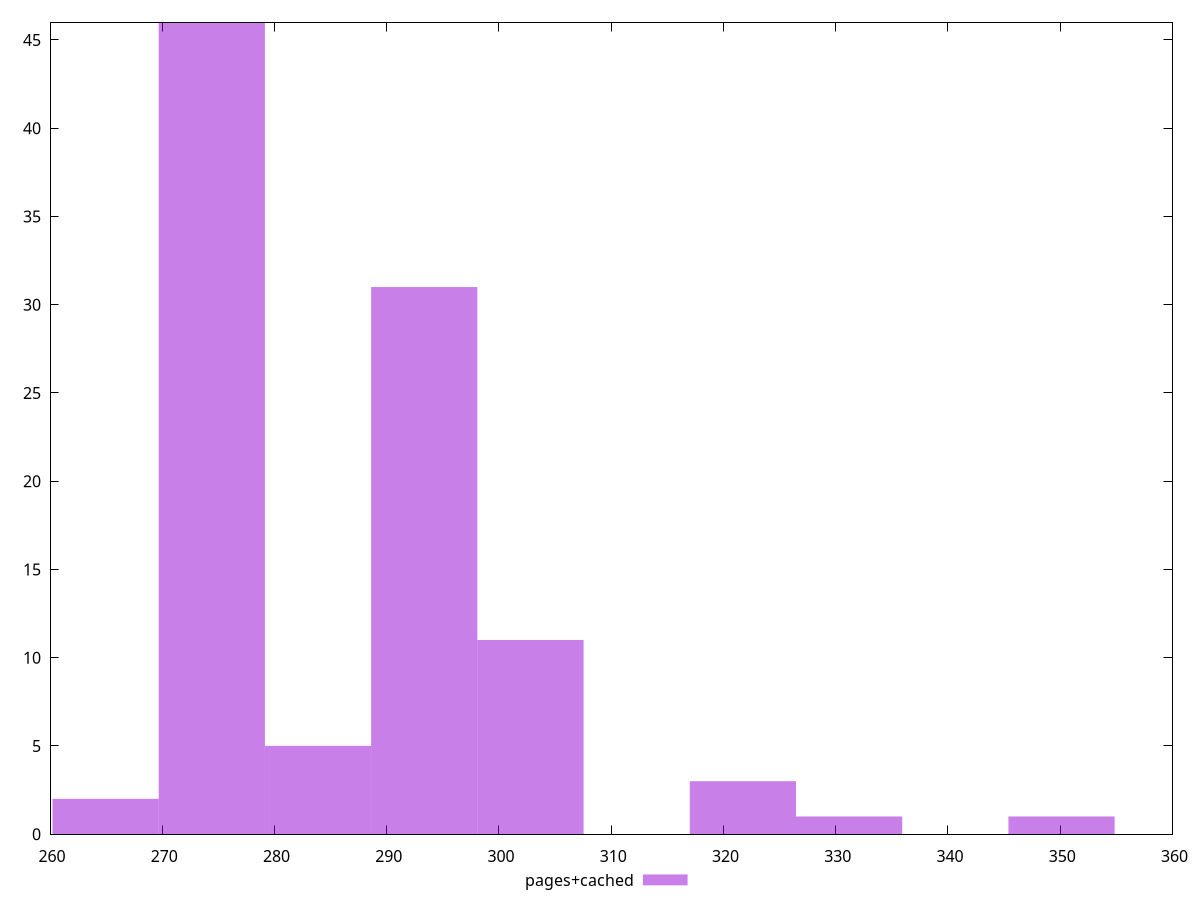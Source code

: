 $_pagesCached <<EOF
283.8765024966674 5
293.33905257988965 31
274.41395241344514 46
331.18925291277867 1
264.9514023302229 2
321.7267028295564 3
302.8016026631119 11
350.1143530792231 1
EOF
set key outside below
set terminal pngcairo
set output "report_00004_2020-11-02T20-21-41.718Z/max-potential-fid/pages+cached//raw_hist.png"
set yrange [0:46]
set boxwidth 9.462550083222247
set style fill transparent solid 0.5 noborder
plot $_pagesCached title "pages+cached" with boxes ,